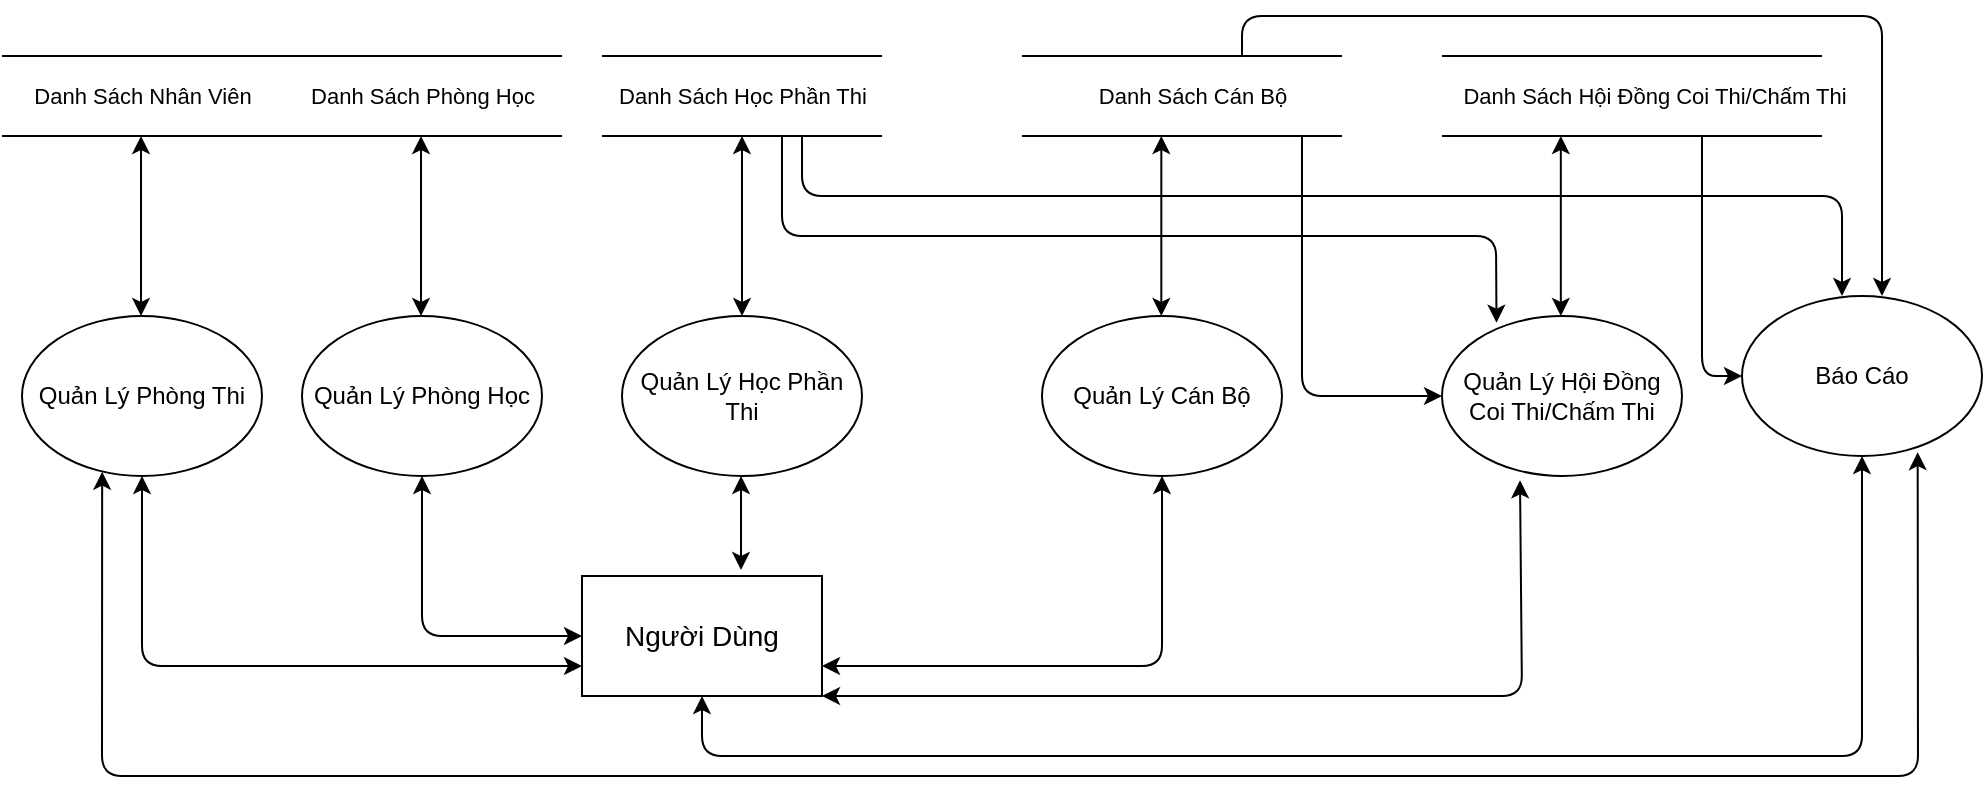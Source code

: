<mxfile version="13.6.9" type="device"><diagram id="5tbQ07AIr4AsUqWxoySz" name="Page-1"><mxGraphModel dx="1467" dy="764" grid="1" gridSize="10" guides="1" tooltips="1" connect="1" arrows="1" fold="1" page="1" pageScale="1" pageWidth="827" pageHeight="1169" math="0" shadow="0"><root><mxCell id="0"/><mxCell id="1" parent="0"/><mxCell id="sc1iE1z-exCTsUj89_M_-1" value="Quản Lý Phòng Học" style="ellipse;whiteSpace=wrap;html=1;" parent="1" vertex="1"><mxGeometry x="310" y="210" width="120" height="80" as="geometry"/></mxCell><mxCell id="sc1iE1z-exCTsUj89_M_-2" value="Quản Lý Học Phần Thi" style="ellipse;whiteSpace=wrap;html=1;" parent="1" vertex="1"><mxGeometry x="470" y="210" width="120" height="80" as="geometry"/></mxCell><mxCell id="sc1iE1z-exCTsUj89_M_-3" value="Quản Lý Cán Bộ" style="ellipse;whiteSpace=wrap;html=1;" parent="1" vertex="1"><mxGeometry x="680" y="210" width="120" height="80" as="geometry"/></mxCell><mxCell id="sc1iE1z-exCTsUj89_M_-4" value="Quản Lý Hội Đồng Coi Thi/Chấm Thi" style="ellipse;whiteSpace=wrap;html=1;" parent="1" vertex="1"><mxGeometry x="880" y="210" width="120" height="80" as="geometry"/></mxCell><mxCell id="sc1iE1z-exCTsUj89_M_-5" value="" style="endArrow=none;html=1;" parent="1" edge="1"><mxGeometry width="50" height="50" relative="1" as="geometry"><mxPoint x="460" y="80" as="sourcePoint"/><mxPoint x="600" y="80" as="targetPoint"/></mxGeometry></mxCell><mxCell id="sc1iE1z-exCTsUj89_M_-6" value="Danh Sách Học Phần Thi" style="edgeLabel;html=1;align=center;verticalAlign=middle;resizable=0;points=[];" parent="sc1iE1z-exCTsUj89_M_-5" vertex="1" connectable="0"><mxGeometry x="0.443" y="-2" relative="1" as="geometry"><mxPoint x="-31" y="18" as="offset"/></mxGeometry></mxCell><mxCell id="sc1iE1z-exCTsUj89_M_-7" value="" style="endArrow=none;html=1;" parent="1" edge="1"><mxGeometry width="50" height="50" relative="1" as="geometry"><mxPoint x="460" y="120" as="sourcePoint"/><mxPoint x="600" y="120" as="targetPoint"/></mxGeometry></mxCell><mxCell id="sc1iE1z-exCTsUj89_M_-12" value="" style="endArrow=none;html=1;" parent="1" edge="1"><mxGeometry width="50" height="50" relative="1" as="geometry"><mxPoint x="880" y="80" as="sourcePoint"/><mxPoint x="1070" y="80" as="targetPoint"/></mxGeometry></mxCell><mxCell id="sc1iE1z-exCTsUj89_M_-13" value="Danh Sách Hội Đồng Coi Thi/Chấm Thi" style="edgeLabel;html=1;align=center;verticalAlign=middle;resizable=0;points=[];" parent="sc1iE1z-exCTsUj89_M_-12" vertex="1" connectable="0"><mxGeometry x="0.443" y="-2" relative="1" as="geometry"><mxPoint x="-31" y="18" as="offset"/></mxGeometry></mxCell><mxCell id="sc1iE1z-exCTsUj89_M_-14" value="" style="endArrow=none;html=1;" parent="1" edge="1"><mxGeometry width="50" height="50" relative="1" as="geometry"><mxPoint x="880" y="120" as="sourcePoint"/><mxPoint x="1070" y="120" as="targetPoint"/></mxGeometry></mxCell><mxCell id="sc1iE1z-exCTsUj89_M_-18" value="" style="endArrow=none;html=1;" parent="1" edge="1"><mxGeometry width="50" height="50" relative="1" as="geometry"><mxPoint x="670" y="80" as="sourcePoint"/><mxPoint x="830" y="80" as="targetPoint"/></mxGeometry></mxCell><mxCell id="sc1iE1z-exCTsUj89_M_-19" value="Danh Sách Cán Bộ" style="edgeLabel;html=1;align=center;verticalAlign=middle;resizable=0;points=[];" parent="sc1iE1z-exCTsUj89_M_-18" vertex="1" connectable="0"><mxGeometry x="0.443" y="-2" relative="1" as="geometry"><mxPoint x="-31" y="18" as="offset"/></mxGeometry></mxCell><mxCell id="sc1iE1z-exCTsUj89_M_-20" value="" style="endArrow=none;html=1;" parent="1" edge="1"><mxGeometry width="50" height="50" relative="1" as="geometry"><mxPoint x="670" y="120" as="sourcePoint"/><mxPoint x="830" y="120" as="targetPoint"/></mxGeometry></mxCell><mxCell id="sc1iE1z-exCTsUj89_M_-24" value="" style="endArrow=none;html=1;" parent="1" edge="1"><mxGeometry width="50" height="50" relative="1" as="geometry"><mxPoint x="300" y="80" as="sourcePoint"/><mxPoint x="440" y="80" as="targetPoint"/></mxGeometry></mxCell><mxCell id="sc1iE1z-exCTsUj89_M_-25" value="Danh Sách Phòng Học" style="edgeLabel;html=1;align=center;verticalAlign=middle;resizable=0;points=[];" parent="sc1iE1z-exCTsUj89_M_-24" vertex="1" connectable="0"><mxGeometry x="0.443" y="-2" relative="1" as="geometry"><mxPoint x="-31" y="18" as="offset"/></mxGeometry></mxCell><mxCell id="sc1iE1z-exCTsUj89_M_-26" value="" style="endArrow=none;html=1;" parent="1" edge="1"><mxGeometry width="50" height="50" relative="1" as="geometry"><mxPoint x="300" y="120" as="sourcePoint"/><mxPoint x="440" y="120" as="targetPoint"/></mxGeometry></mxCell><mxCell id="sc1iE1z-exCTsUj89_M_-30" value="&lt;font style=&quot;font-size: 14px&quot;&gt;Người Dùng&lt;/font&gt;" style="rounded=0;whiteSpace=wrap;html=1;" parent="1" vertex="1"><mxGeometry x="450" y="340" width="120" height="60" as="geometry"/></mxCell><mxCell id="sc1iE1z-exCTsUj89_M_-32" value="Báo Cáo" style="ellipse;whiteSpace=wrap;html=1;" parent="1" vertex="1"><mxGeometry x="1030" y="200" width="120" height="80" as="geometry"/></mxCell><mxCell id="sc1iE1z-exCTsUj89_M_-33" value="" style="endArrow=classic;startArrow=classic;html=1;" parent="1" edge="1"><mxGeometry width="50" height="50" relative="1" as="geometry"><mxPoint x="369.5" y="210" as="sourcePoint"/><mxPoint x="369.5" y="120" as="targetPoint"/></mxGeometry></mxCell><mxCell id="sc1iE1z-exCTsUj89_M_-34" value="" style="endArrow=classic;startArrow=classic;html=1;exitX=0.5;exitY=0;exitDx=0;exitDy=0;" parent="1" source="sc1iE1z-exCTsUj89_M_-2" edge="1"><mxGeometry width="50" height="50" relative="1" as="geometry"><mxPoint x="480" y="190" as="sourcePoint"/><mxPoint x="530" y="120" as="targetPoint"/></mxGeometry></mxCell><mxCell id="sc1iE1z-exCTsUj89_M_-35" value="" style="endArrow=classic;startArrow=classic;html=1;exitX=0.5;exitY=0;exitDx=0;exitDy=0;" parent="1" edge="1"><mxGeometry width="50" height="50" relative="1" as="geometry"><mxPoint x="739.66" y="210" as="sourcePoint"/><mxPoint x="739.66" y="120" as="targetPoint"/></mxGeometry></mxCell><mxCell id="sc1iE1z-exCTsUj89_M_-36" value="" style="endArrow=classic;startArrow=classic;html=1;exitX=0.5;exitY=0;exitDx=0;exitDy=0;" parent="1" edge="1"><mxGeometry width="50" height="50" relative="1" as="geometry"><mxPoint x="939.41" y="210" as="sourcePoint"/><mxPoint x="939.41" y="120" as="targetPoint"/></mxGeometry></mxCell><mxCell id="sc1iE1z-exCTsUj89_M_-37" value="" style="endArrow=classic;html=1;entryX=0;entryY=0.5;entryDx=0;entryDy=0;" parent="1" target="sc1iE1z-exCTsUj89_M_-32" edge="1"><mxGeometry width="50" height="50" relative="1" as="geometry"><mxPoint x="1010" y="120" as="sourcePoint"/><mxPoint x="1350" y="100" as="targetPoint"/><Array as="points"><mxPoint x="1010" y="240"/></Array></mxGeometry></mxCell><mxCell id="sc1iE1z-exCTsUj89_M_-38" value="" style="endArrow=classic;html=1;" parent="1" edge="1"><mxGeometry width="50" height="50" relative="1" as="geometry"><mxPoint x="780" y="80" as="sourcePoint"/><mxPoint x="1100" y="200" as="targetPoint"/><Array as="points"><mxPoint x="780" y="60"/><mxPoint x="1100" y="60"/></Array></mxGeometry></mxCell><mxCell id="sc1iE1z-exCTsUj89_M_-39" value="" style="endArrow=classic;html=1;" parent="1" target="sc1iE1z-exCTsUj89_M_-4" edge="1"><mxGeometry width="50" height="50" relative="1" as="geometry"><mxPoint x="810" y="120" as="sourcePoint"/><mxPoint x="880" y="130" as="targetPoint"/><Array as="points"><mxPoint x="810" y="250"/></Array></mxGeometry></mxCell><mxCell id="sc1iE1z-exCTsUj89_M_-40" value="" style="endArrow=classic;html=1;entryX=0.227;entryY=0.042;entryDx=0;entryDy=0;entryPerimeter=0;" parent="1" target="sc1iE1z-exCTsUj89_M_-4" edge="1"><mxGeometry width="50" height="50" relative="1" as="geometry"><mxPoint x="550" y="120" as="sourcePoint"/><mxPoint x="650" y="140" as="targetPoint"/><Array as="points"><mxPoint x="550" y="170"/><mxPoint x="907" y="170"/></Array></mxGeometry></mxCell><mxCell id="sc1iE1z-exCTsUj89_M_-41" value="" style="endArrow=classic;html=1;" parent="1" edge="1"><mxGeometry width="50" height="50" relative="1" as="geometry"><mxPoint x="560" y="120" as="sourcePoint"/><mxPoint x="1080" y="200" as="targetPoint"/><Array as="points"><mxPoint x="560" y="150"/><mxPoint x="1080" y="150"/></Array></mxGeometry></mxCell><mxCell id="sc1iE1z-exCTsUj89_M_-42" value="" style="endArrow=classic;startArrow=classic;html=1;exitX=1;exitY=1;exitDx=0;exitDy=0;entryX=0.325;entryY=1.027;entryDx=0;entryDy=0;entryPerimeter=0;" parent="1" source="sc1iE1z-exCTsUj89_M_-30" target="sc1iE1z-exCTsUj89_M_-4" edge="1"><mxGeometry width="50" height="50" relative="1" as="geometry"><mxPoint x="720" y="190" as="sourcePoint"/><mxPoint x="930" y="287" as="targetPoint"/><Array as="points"><mxPoint x="920" y="400"/></Array></mxGeometry></mxCell><mxCell id="sc1iE1z-exCTsUj89_M_-43" value="" style="endArrow=classic;startArrow=classic;html=1;exitX=0.5;exitY=1;exitDx=0;exitDy=0;entryX=0;entryY=0.5;entryDx=0;entryDy=0;" parent="1" source="sc1iE1z-exCTsUj89_M_-1" target="sc1iE1z-exCTsUj89_M_-30" edge="1"><mxGeometry width="50" height="50" relative="1" as="geometry"><mxPoint x="370" y="380" as="sourcePoint"/><mxPoint x="420" y="330" as="targetPoint"/><Array as="points"><mxPoint x="370" y="370"/></Array></mxGeometry></mxCell><mxCell id="sc1iE1z-exCTsUj89_M_-44" value="" style="endArrow=classic;startArrow=classic;html=1;entryX=0.496;entryY=1;entryDx=0;entryDy=0;entryPerimeter=0;" parent="1" target="sc1iE1z-exCTsUj89_M_-2" edge="1"><mxGeometry width="50" height="50" relative="1" as="geometry"><mxPoint x="529.5" y="337" as="sourcePoint"/><mxPoint x="529.5" y="300" as="targetPoint"/></mxGeometry></mxCell><mxCell id="sc1iE1z-exCTsUj89_M_-45" value="" style="endArrow=classic;startArrow=classic;html=1;entryX=0.5;entryY=1;entryDx=0;entryDy=0;exitX=1;exitY=0.75;exitDx=0;exitDy=0;" parent="1" source="sc1iE1z-exCTsUj89_M_-30" target="sc1iE1z-exCTsUj89_M_-3" edge="1"><mxGeometry width="50" height="50" relative="1" as="geometry"><mxPoint x="630" y="370" as="sourcePoint"/><mxPoint x="680" y="320" as="targetPoint"/><Array as="points"><mxPoint x="740" y="385"/></Array></mxGeometry></mxCell><mxCell id="sc1iE1z-exCTsUj89_M_-46" value="" style="endArrow=classic;startArrow=classic;html=1;fontStyle=1;entryX=0.5;entryY=1;entryDx=0;entryDy=0;exitX=0.5;exitY=1;exitDx=0;exitDy=0;" parent="1" source="sc1iE1z-exCTsUj89_M_-30" target="sc1iE1z-exCTsUj89_M_-32" edge="1"><mxGeometry width="50" height="50" relative="1" as="geometry"><mxPoint x="570" y="420" as="sourcePoint"/><mxPoint x="749.66" y="130" as="targetPoint"/><Array as="points"><mxPoint x="510" y="430"/><mxPoint x="1090" y="430"/></Array></mxGeometry></mxCell><mxCell id="HD8UZC8P3AAqNHY3FNFP-1" value="Quản Lý Phòng Thi" style="ellipse;whiteSpace=wrap;html=1;" vertex="1" parent="1"><mxGeometry x="170" y="210" width="120" height="80" as="geometry"/></mxCell><mxCell id="HD8UZC8P3AAqNHY3FNFP-2" value="" style="endArrow=none;html=1;" edge="1" parent="1"><mxGeometry width="50" height="50" relative="1" as="geometry"><mxPoint x="160" y="80" as="sourcePoint"/><mxPoint x="300" y="80" as="targetPoint"/></mxGeometry></mxCell><mxCell id="HD8UZC8P3AAqNHY3FNFP-3" value="Danh Sách Nhân Viên" style="edgeLabel;html=1;align=center;verticalAlign=middle;resizable=0;points=[];" vertex="1" connectable="0" parent="HD8UZC8P3AAqNHY3FNFP-2"><mxGeometry x="0.443" y="-2" relative="1" as="geometry"><mxPoint x="-31" y="18" as="offset"/></mxGeometry></mxCell><mxCell id="HD8UZC8P3AAqNHY3FNFP-4" value="" style="endArrow=none;html=1;" edge="1" parent="1"><mxGeometry width="50" height="50" relative="1" as="geometry"><mxPoint x="160" y="120" as="sourcePoint"/><mxPoint x="300" y="120" as="targetPoint"/></mxGeometry></mxCell><mxCell id="HD8UZC8P3AAqNHY3FNFP-5" value="" style="endArrow=classic;startArrow=classic;html=1;" edge="1" parent="1"><mxGeometry width="50" height="50" relative="1" as="geometry"><mxPoint x="229.5" y="210" as="sourcePoint"/><mxPoint x="229.5" y="120" as="targetPoint"/></mxGeometry></mxCell><mxCell id="HD8UZC8P3AAqNHY3FNFP-6" value="" style="endArrow=classic;startArrow=classic;html=1;exitX=0.5;exitY=1;exitDx=0;exitDy=0;entryX=0;entryY=0.75;entryDx=0;entryDy=0;" edge="1" parent="1" source="HD8UZC8P3AAqNHY3FNFP-1" target="sc1iE1z-exCTsUj89_M_-30"><mxGeometry width="50" height="50" relative="1" as="geometry"><mxPoint x="230" y="380" as="sourcePoint"/><mxPoint x="310" y="370" as="targetPoint"/><Array as="points"><mxPoint x="230" y="385"/></Array></mxGeometry></mxCell><mxCell id="HD8UZC8P3AAqNHY3FNFP-8" value="" style="endArrow=classic;startArrow=classic;html=1;fontStyle=1;entryX=0.732;entryY=0.976;entryDx=0;entryDy=0;exitX=0.334;exitY=0.973;exitDx=0;exitDy=0;exitPerimeter=0;entryPerimeter=0;" edge="1" parent="1" source="HD8UZC8P3AAqNHY3FNFP-1" target="sc1iE1z-exCTsUj89_M_-32"><mxGeometry width="50" height="50" relative="1" as="geometry"><mxPoint x="530" y="400" as="sourcePoint"/><mxPoint x="1140" y="290" as="targetPoint"/><Array as="points"><mxPoint x="210" y="440"/><mxPoint x="1118" y="440"/></Array></mxGeometry></mxCell></root></mxGraphModel></diagram></mxfile>